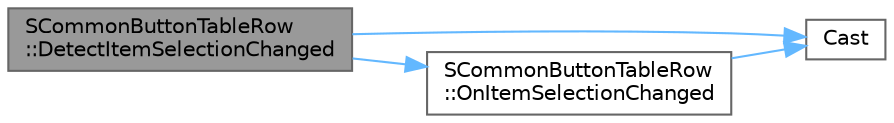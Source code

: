 digraph "SCommonButtonTableRow::DetectItemSelectionChanged"
{
 // INTERACTIVE_SVG=YES
 // LATEX_PDF_SIZE
  bgcolor="transparent";
  edge [fontname=Helvetica,fontsize=10,labelfontname=Helvetica,labelfontsize=10];
  node [fontname=Helvetica,fontsize=10,shape=box,height=0.2,width=0.4];
  rankdir="LR";
  Node1 [id="Node000001",label="SCommonButtonTableRow\l::DetectItemSelectionChanged",height=0.2,width=0.4,color="gray40", fillcolor="grey60", style="filled", fontcolor="black",tooltip=" "];
  Node1 -> Node2 [id="edge1_Node000001_Node000002",color="steelblue1",style="solid",tooltip=" "];
  Node2 [id="Node000002",label="Cast",height=0.2,width=0.4,color="grey40", fillcolor="white", style="filled",URL="$d4/d55/Casts_8h.html#af337187a7ebe36fac35ea41db8a65ba9",tooltip=" "];
  Node1 -> Node3 [id="edge2_Node000001_Node000003",color="steelblue1",style="solid",tooltip=" "];
  Node3 [id="Node000003",label="SCommonButtonTableRow\l::OnItemSelectionChanged",height=0.2,width=0.4,color="grey40", fillcolor="white", style="filled",URL="$d5/dfd/classSCommonButtonTableRow.html#aceb2c5f1ad59e25c3ddacd227ff44b8a",tooltip=" "];
  Node3 -> Node2 [id="edge3_Node000003_Node000002",color="steelblue1",style="solid",tooltip=" "];
}
